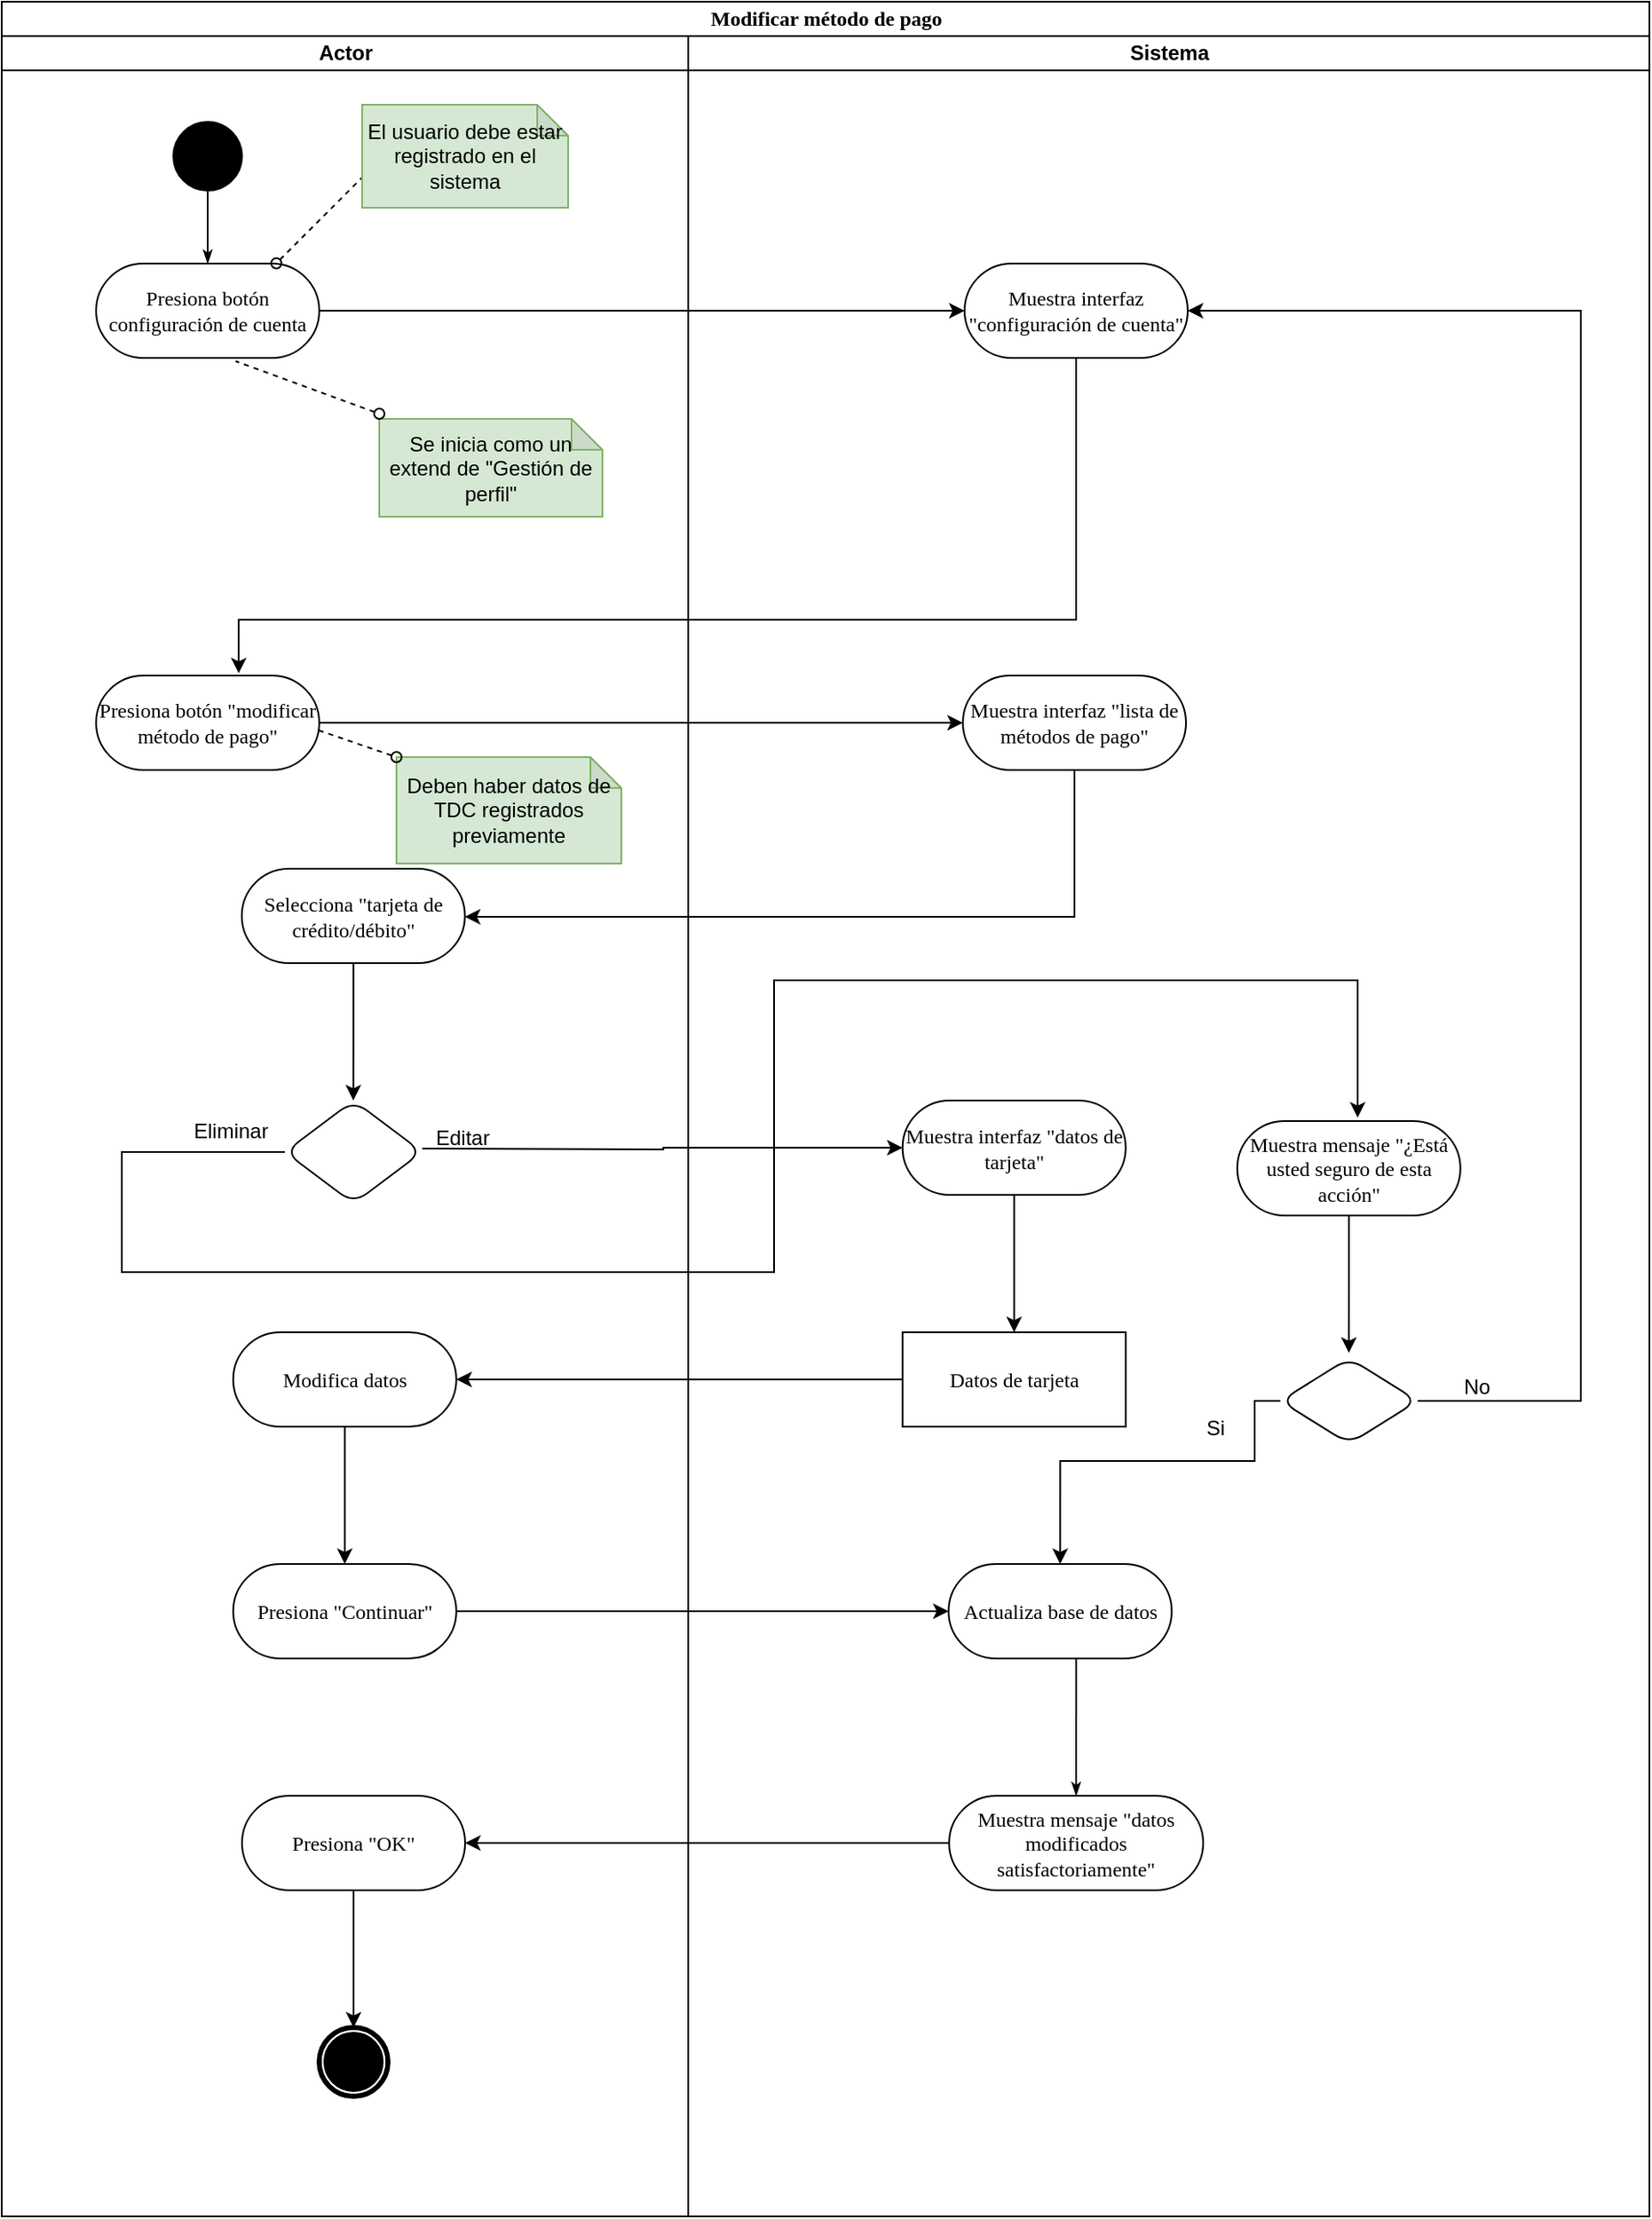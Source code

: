 <mxfile version="10.8.0" type="github"><diagram name="Page-1" id="0783ab3e-0a74-02c8-0abd-f7b4e66b4bec"><mxGraphModel dx="680" dy="396" grid="1" gridSize="10" guides="1" tooltips="1" connect="1" arrows="1" fold="1" page="1" pageScale="1" pageWidth="850" pageHeight="1100" background="#ffffff" math="0" shadow="0"><root><mxCell id="0"/><mxCell id="1" parent="0"/><mxCell id="1c1d494c118603dd-1" value="Modificar método de pago" style="swimlane;html=1;childLayout=stackLayout;startSize=20;rounded=0;shadow=0;comic=0;labelBackgroundColor=none;strokeColor=#000000;strokeWidth=1;fillColor=#ffffff;fontFamily=Verdana;fontSize=12;fontColor=#000000;align=center;" parent="1" vertex="1"><mxGeometry x="40" y="20" width="960" height="1290" as="geometry"/></mxCell><mxCell id="1c1d494c118603dd-2" value="Actor" style="swimlane;html=1;startSize=20;" parent="1c1d494c118603dd-1" vertex="1"><mxGeometry y="20" width="400" height="1270" as="geometry"/></mxCell><mxCell id="HF9L_Trw2du7t50zfgJ1-24" value="" style="edgeStyle=orthogonalEdgeStyle;rounded=0;orthogonalLoop=1;jettySize=auto;html=1;" edge="1" parent="1c1d494c118603dd-2" source="HF9L_Trw2du7t50zfgJ1-21"><mxGeometry relative="1" as="geometry"><mxPoint x="204.864" y="620" as="targetPoint"/></mxGeometry></mxCell><mxCell id="HF9L_Trw2du7t50zfgJ1-21" value="Selecciona &quot;tarjeta de crédito/débito&quot;" style="rounded=1;whiteSpace=wrap;html=1;shadow=0;comic=0;labelBackgroundColor=none;strokeColor=#000000;strokeWidth=1;fillColor=#ffffff;fontFamily=Verdana;fontSize=12;fontColor=#000000;align=center;arcSize=50;" vertex="1" parent="1c1d494c118603dd-2"><mxGeometry x="139.864" y="485" width="130" height="55" as="geometry"/></mxCell><mxCell id="HF9L_Trw2du7t50zfgJ1-32" value="" style="edgeStyle=orthogonalEdgeStyle;rounded=0;orthogonalLoop=1;jettySize=auto;html=1;" edge="1" parent="1c1d494c118603dd-2" source="HF9L_Trw2du7t50zfgJ1-29" target="HF9L_Trw2du7t50zfgJ1-31"><mxGeometry relative="1" as="geometry"/></mxCell><mxCell id="HF9L_Trw2du7t50zfgJ1-29" value="Modifica datos" style="rounded=1;whiteSpace=wrap;html=1;shadow=0;comic=0;labelBackgroundColor=none;strokeColor=#000000;strokeWidth=1;fillColor=#ffffff;fontFamily=Verdana;fontSize=12;fontColor=#000000;align=center;arcSize=50;" vertex="1" parent="1c1d494c118603dd-2"><mxGeometry x="134.864" y="755" width="130" height="55" as="geometry"/></mxCell><mxCell id="HF9L_Trw2du7t50zfgJ1-31" value="Presiona &quot;Continuar&quot;" style="rounded=1;whiteSpace=wrap;html=1;shadow=0;comic=0;labelBackgroundColor=none;strokeColor=#000000;strokeWidth=1;fillColor=#ffffff;fontFamily=Verdana;fontSize=12;fontColor=#000000;align=center;arcSize=50;" vertex="1" parent="1c1d494c118603dd-2"><mxGeometry x="134.864" y="890" width="130" height="55" as="geometry"/></mxCell><mxCell id="HF9L_Trw2du7t50zfgJ1-40" value="" style="edgeStyle=orthogonalEdgeStyle;rounded=0;orthogonalLoop=1;jettySize=auto;html=1;" edge="1" parent="1c1d494c118603dd-2" source="HF9L_Trw2du7t50zfgJ1-37"><mxGeometry relative="1" as="geometry"><mxPoint x="205" y="1160" as="targetPoint"/></mxGeometry></mxCell><mxCell id="HF9L_Trw2du7t50zfgJ1-37" value="Presiona &quot;OK&quot;" style="rounded=1;whiteSpace=wrap;html=1;shadow=0;comic=0;labelBackgroundColor=none;strokeColor=#000000;strokeWidth=1;fillColor=#ffffff;fontFamily=Verdana;fontSize=12;fontColor=#000000;align=center;arcSize=50;" vertex="1" parent="1c1d494c118603dd-2"><mxGeometry x="140" y="1025" width="130" height="55" as="geometry"/></mxCell><mxCell id="60571a20871a0731-5" value="" style="shape=mxgraph.bpmn.shape;html=1;verticalLabelPosition=bottom;labelBackgroundColor=#ffffff;verticalAlign=top;perimeter=ellipsePerimeter;outline=end;symbol=terminate;rounded=0;shadow=0;comic=0;strokeColor=#000000;strokeWidth=1;fillColor=#ffffff;fontFamily=Verdana;fontSize=12;fontColor=#000000;align=center;" parent="1c1d494c118603dd-2" vertex="1"><mxGeometry x="185" y="1160" width="40" height="40" as="geometry"/></mxCell><mxCell id="HF9L_Trw2du7t50zfgJ1-41" value="Deben haber datos de TDC registrados previamente" style="shape=note;whiteSpace=wrap;html=1;backgroundOutline=1;darkOpacity=0.05;size=18;fillColor=#d5e8d4;strokeColor=#82b366;" vertex="1" parent="1c1d494c118603dd-2"><mxGeometry x="230" y="420" width="131" height="62" as="geometry"/></mxCell><mxCell id="HF9L_Trw2du7t50zfgJ1-42" value="" style="endArrow=none;dashed=1;html=1;startArrow=oval;startFill=0;entryX=0.625;entryY=1.034;entryDx=0;entryDy=0;entryPerimeter=0;" edge="1" parent="1c1d494c118603dd-2"><mxGeometry width="50" height="50" relative="1" as="geometry"><mxPoint x="230" y="420" as="sourcePoint"/><mxPoint x="185" y="404.5" as="targetPoint"/><Array as="points"/></mxGeometry></mxCell><mxCell id="HF9L_Trw2du7t50zfgJ1-46" value="" style="edgeStyle=orthogonalEdgeStyle;rounded=0;orthogonalLoop=1;jettySize=auto;html=1;" edge="1" parent="1c1d494c118603dd-2" source="HF9L_Trw2du7t50zfgJ1-43"><mxGeometry relative="1" as="geometry"><mxPoint x="790" y="630" as="targetPoint"/><Array as="points"><mxPoint x="70" y="650"/><mxPoint x="70" y="720"/><mxPoint x="450" y="720"/><mxPoint x="450" y="550"/><mxPoint x="790" y="550"/></Array></mxGeometry></mxCell><mxCell id="HF9L_Trw2du7t50zfgJ1-43" value="" style="rhombus;whiteSpace=wrap;html=1;rounded=1;" vertex="1" parent="1c1d494c118603dd-2"><mxGeometry x="165" y="620" width="80" height="60" as="geometry"/></mxCell><mxCell id="HF9L_Trw2du7t50zfgJ1-47" value="Eliminar" style="text;html=1;resizable=0;points=[];autosize=1;align=left;verticalAlign=top;spacingTop=-4;" vertex="1" parent="1c1d494c118603dd-2"><mxGeometry x="110" y="627.5" width="60" height="20" as="geometry"/></mxCell><mxCell id="1c1d494c118603dd-4" value="Sistema" style="swimlane;html=1;startSize=20;" parent="1c1d494c118603dd-1" vertex="1"><mxGeometry x="400" y="20" width="560" height="1270" as="geometry"/></mxCell><mxCell id="1c1d494c118603dd-45" style="edgeStyle=none;rounded=0;html=1;labelBackgroundColor=none;startArrow=none;startFill=0;startSize=5;endArrow=classicThin;endFill=1;endSize=5;jettySize=auto;orthogonalLoop=1;strokeColor=#000000;strokeWidth=1;fontFamily=Verdana;fontSize=12;fontColor=#000000;entryX=0.5;entryY=0;entryDx=0;entryDy=0;exitX=0.572;exitY=0.545;exitDx=0;exitDy=0;exitPerimeter=0;" parent="1c1d494c118603dd-4" source="HF9L_Trw2du7t50zfgJ1-33" target="HF9L_Trw2du7t50zfgJ1-35" edge="1"><mxGeometry relative="1" as="geometry"><mxPoint x="66" y="950" as="sourcePoint"/></mxGeometry></mxCell><mxCell id="HF9L_Trw2du7t50zfgJ1-19" value="Muestra interfaz &quot;lista de métodos de pago&quot;" style="rounded=1;whiteSpace=wrap;html=1;shadow=0;comic=0;labelBackgroundColor=none;strokeColor=#000000;strokeWidth=1;fillColor=#ffffff;fontFamily=Verdana;fontSize=12;fontColor=#000000;align=center;arcSize=50;" vertex="1" parent="1c1d494c118603dd-4"><mxGeometry x="160" y="372.5" width="130" height="55" as="geometry"/></mxCell><mxCell id="HF9L_Trw2du7t50zfgJ1-28" value="" style="edgeStyle=orthogonalEdgeStyle;rounded=0;orthogonalLoop=1;jettySize=auto;html=1;" edge="1" parent="1c1d494c118603dd-4" source="HF9L_Trw2du7t50zfgJ1-25" target="HF9L_Trw2du7t50zfgJ1-27"><mxGeometry relative="1" as="geometry"/></mxCell><mxCell id="HF9L_Trw2du7t50zfgJ1-25" value="Muestra interfaz &quot;datos de tarjeta&quot;" style="rounded=1;whiteSpace=wrap;html=1;shadow=0;comic=0;labelBackgroundColor=none;strokeColor=#000000;strokeWidth=1;fillColor=#ffffff;fontFamily=Verdana;fontSize=12;fontColor=#000000;align=center;arcSize=50;" vertex="1" parent="1c1d494c118603dd-4"><mxGeometry x="124.864" y="620" width="130" height="55" as="geometry"/></mxCell><mxCell id="HF9L_Trw2du7t50zfgJ1-27" value="Datos de tarjeta" style="rounded=0;whiteSpace=wrap;html=1;shadow=0;comic=0;labelBackgroundColor=none;strokeColor=#000000;strokeWidth=1;fillColor=#ffffff;fontFamily=Verdana;fontSize=12;fontColor=#000000;align=center;arcSize=50;" vertex="1" parent="1c1d494c118603dd-4"><mxGeometry x="124.864" y="755" width="130" height="55" as="geometry"/></mxCell><mxCell id="HF9L_Trw2du7t50zfgJ1-33" value="Actualiza base de datos" style="rounded=1;whiteSpace=wrap;html=1;shadow=0;comic=0;labelBackgroundColor=none;strokeColor=#000000;strokeWidth=1;fillColor=#ffffff;fontFamily=Verdana;fontSize=12;fontColor=#000000;align=center;arcSize=50;" vertex="1" parent="1c1d494c118603dd-4"><mxGeometry x="151.682" y="890" width="130" height="55" as="geometry"/></mxCell><mxCell id="HF9L_Trw2du7t50zfgJ1-35" value="Muestra mensaje &quot;datos modificados satisfactoriamente&quot;" style="rounded=1;whiteSpace=wrap;html=1;shadow=0;comic=0;labelBackgroundColor=none;strokeColor=#000000;strokeWidth=1;fillColor=#ffffff;fontFamily=Verdana;fontSize=12;fontColor=#000000;align=center;arcSize=50;" vertex="1" parent="1c1d494c118603dd-4"><mxGeometry x="152" y="1025" width="148" height="55" as="geometry"/></mxCell><mxCell id="HF9L_Trw2du7t50zfgJ1-50" value="" style="edgeStyle=orthogonalEdgeStyle;rounded=0;orthogonalLoop=1;jettySize=auto;html=1;" edge="1" parent="1c1d494c118603dd-4" source="HF9L_Trw2du7t50zfgJ1-48"><mxGeometry relative="1" as="geometry"><mxPoint x="384.864" y="767" as="targetPoint"/></mxGeometry></mxCell><mxCell id="HF9L_Trw2du7t50zfgJ1-48" value="Muestra mensaje &quot;¿Está usted seguro de esta acción&quot;" style="rounded=1;whiteSpace=wrap;html=1;shadow=0;comic=0;labelBackgroundColor=none;strokeColor=#000000;strokeWidth=1;fillColor=#ffffff;fontFamily=Verdana;fontSize=12;fontColor=#000000;align=center;arcSize=50;" vertex="1" parent="1c1d494c118603dd-4"><mxGeometry x="319.864" y="632" width="130" height="55" as="geometry"/></mxCell><mxCell id="HF9L_Trw2du7t50zfgJ1-53" value="" style="edgeStyle=orthogonalEdgeStyle;rounded=0;orthogonalLoop=1;jettySize=auto;html=1;entryX=1;entryY=0.5;entryDx=0;entryDy=0;" edge="1" parent="1c1d494c118603dd-4" source="HF9L_Trw2du7t50zfgJ1-51" target="HF9L_Trw2du7t50zfgJ1-54"><mxGeometry relative="1" as="geometry"><mxPoint x="500" y="410" as="targetPoint"/><Array as="points"><mxPoint x="520" y="795"/><mxPoint x="520" y="160"/></Array></mxGeometry></mxCell><mxCell id="HF9L_Trw2du7t50zfgJ1-60" value="" style="edgeStyle=orthogonalEdgeStyle;rounded=0;orthogonalLoop=1;jettySize=auto;html=1;entryX=0.5;entryY=0;entryDx=0;entryDy=0;" edge="1" parent="1c1d494c118603dd-4" source="HF9L_Trw2du7t50zfgJ1-51" target="HF9L_Trw2du7t50zfgJ1-33"><mxGeometry relative="1" as="geometry"><mxPoint x="300" y="890" as="targetPoint"/><Array as="points"><mxPoint x="330" y="795"/><mxPoint x="330" y="830"/><mxPoint x="217" y="830"/></Array></mxGeometry></mxCell><mxCell id="HF9L_Trw2du7t50zfgJ1-51" value="" style="rhombus;whiteSpace=wrap;html=1;rounded=1;" vertex="1" parent="1c1d494c118603dd-4"><mxGeometry x="345" y="770" width="80" height="50" as="geometry"/></mxCell><mxCell id="HF9L_Trw2du7t50zfgJ1-54" value="Muestra interfaz &quot;configuración de cuenta&quot;" style="rounded=1;whiteSpace=wrap;html=1;shadow=0;comic=0;labelBackgroundColor=none;strokeColor=#000000;strokeWidth=1;fillColor=#ffffff;fontFamily=Verdana;fontSize=12;fontColor=#000000;align=center;arcSize=50;" vertex="1" parent="1c1d494c118603dd-4"><mxGeometry x="161" y="132.5" width="130" height="55" as="geometry"/></mxCell><mxCell id="HF9L_Trw2du7t50zfgJ1-22" value="" style="edgeStyle=orthogonalEdgeStyle;rounded=0;orthogonalLoop=1;jettySize=auto;html=1;" edge="1" parent="1c1d494c118603dd-1" source="HF9L_Trw2du7t50zfgJ1-19" target="HF9L_Trw2du7t50zfgJ1-21"><mxGeometry relative="1" as="geometry"><Array as="points"><mxPoint x="625" y="533"/></Array></mxGeometry></mxCell><mxCell id="HF9L_Trw2du7t50zfgJ1-26" value="" style="edgeStyle=orthogonalEdgeStyle;rounded=0;orthogonalLoop=1;jettySize=auto;html=1;" edge="1" parent="1c1d494c118603dd-1" target="HF9L_Trw2du7t50zfgJ1-25"><mxGeometry relative="1" as="geometry"><mxPoint x="245" y="668" as="sourcePoint"/></mxGeometry></mxCell><mxCell id="HF9L_Trw2du7t50zfgJ1-30" value="" style="edgeStyle=orthogonalEdgeStyle;rounded=0;orthogonalLoop=1;jettySize=auto;html=1;" edge="1" parent="1c1d494c118603dd-1" source="HF9L_Trw2du7t50zfgJ1-27" target="HF9L_Trw2du7t50zfgJ1-29"><mxGeometry relative="1" as="geometry"/></mxCell><mxCell id="HF9L_Trw2du7t50zfgJ1-34" value="" style="edgeStyle=orthogonalEdgeStyle;rounded=0;orthogonalLoop=1;jettySize=auto;html=1;" edge="1" parent="1c1d494c118603dd-1" source="HF9L_Trw2du7t50zfgJ1-31" target="HF9L_Trw2du7t50zfgJ1-33"><mxGeometry relative="1" as="geometry"/></mxCell><mxCell id="HF9L_Trw2du7t50zfgJ1-38" value="" style="edgeStyle=orthogonalEdgeStyle;rounded=0;orthogonalLoop=1;jettySize=auto;html=1;" edge="1" parent="1c1d494c118603dd-1" source="HF9L_Trw2du7t50zfgJ1-35" target="HF9L_Trw2du7t50zfgJ1-37"><mxGeometry relative="1" as="geometry"/></mxCell><mxCell id="HF9L_Trw2du7t50zfgJ1-10" value="" style="ellipse;whiteSpace=wrap;html=1;rounded=0;shadow=0;comic=0;labelBackgroundColor=none;strokeColor=#000000;strokeWidth=1;fillColor=#000000;fontFamily=Verdana;fontSize=12;fontColor=#000000;align=center;" vertex="1" parent="1"><mxGeometry x="140" y="90" width="40" height="40" as="geometry"/></mxCell><mxCell id="HF9L_Trw2du7t50zfgJ1-55" value="" style="edgeStyle=orthogonalEdgeStyle;rounded=0;orthogonalLoop=1;jettySize=auto;html=1;" edge="1" parent="1" source="HF9L_Trw2du7t50zfgJ1-12" target="HF9L_Trw2du7t50zfgJ1-54"><mxGeometry relative="1" as="geometry"/></mxCell><mxCell id="HF9L_Trw2du7t50zfgJ1-12" value="Presiona botón configuración de cuenta" style="rounded=1;whiteSpace=wrap;html=1;shadow=0;comic=0;labelBackgroundColor=none;strokeColor=#000000;strokeWidth=1;fillColor=#ffffff;fontFamily=Verdana;fontSize=12;fontColor=#000000;align=center;arcSize=50;" vertex="1" parent="1"><mxGeometry x="95" y="172.5" width="130" height="55" as="geometry"/></mxCell><mxCell id="HF9L_Trw2du7t50zfgJ1-13" style="edgeStyle=orthogonalEdgeStyle;rounded=0;html=1;labelBackgroundColor=none;startArrow=none;startFill=0;startSize=5;endArrow=classicThin;endFill=1;endSize=5;jettySize=auto;orthogonalLoop=1;strokeColor=#000000;strokeWidth=1;fontFamily=Verdana;fontSize=12;fontColor=#000000;" edge="1" parent="1" source="HF9L_Trw2du7t50zfgJ1-10" target="HF9L_Trw2du7t50zfgJ1-12"><mxGeometry relative="1" as="geometry"/></mxCell><mxCell id="HF9L_Trw2du7t50zfgJ1-14" value="" style="endArrow=none;dashed=1;html=1;startArrow=oval;startFill=0;" edge="1" parent="1"><mxGeometry width="50" height="50" relative="1" as="geometry"><mxPoint x="200" y="172.364" as="sourcePoint"/><mxPoint x="250" y="122.364" as="targetPoint"/></mxGeometry></mxCell><mxCell id="HF9L_Trw2du7t50zfgJ1-15" value="El usuario debe estar registrado en el sistema" style="shape=note;whiteSpace=wrap;html=1;backgroundOutline=1;darkOpacity=0.05;size=18;fillColor=#d5e8d4;strokeColor=#82b366;" vertex="1" parent="1"><mxGeometry x="250" y="80" width="120" height="60" as="geometry"/></mxCell><mxCell id="HF9L_Trw2du7t50zfgJ1-16" value="Se inicia como un extend de &quot;Gestión de perfil&quot;" style="shape=note;whiteSpace=wrap;html=1;backgroundOutline=1;darkOpacity=0.05;size=18;fillColor=#d5e8d4;strokeColor=#82b366;" vertex="1" parent="1"><mxGeometry x="260" y="263" width="130" height="57" as="geometry"/></mxCell><mxCell id="HF9L_Trw2du7t50zfgJ1-20" value="" style="edgeStyle=orthogonalEdgeStyle;rounded=0;orthogonalLoop=1;jettySize=auto;html=1;" edge="1" parent="1" source="HF9L_Trw2du7t50zfgJ1-17" target="HF9L_Trw2du7t50zfgJ1-19"><mxGeometry relative="1" as="geometry"/></mxCell><mxCell id="HF9L_Trw2du7t50zfgJ1-17" value="Presiona botón &quot;modificar método de pago&quot;" style="rounded=1;whiteSpace=wrap;html=1;shadow=0;comic=0;labelBackgroundColor=none;strokeColor=#000000;strokeWidth=1;fillColor=#ffffff;fontFamily=Verdana;fontSize=12;fontColor=#000000;align=center;arcSize=50;" vertex="1" parent="1"><mxGeometry x="95" y="412.5" width="130" height="55" as="geometry"/></mxCell><mxCell id="HF9L_Trw2du7t50zfgJ1-18" value="" style="endArrow=none;dashed=1;html=1;startArrow=oval;startFill=0;entryX=0.625;entryY=1.034;entryDx=0;entryDy=0;entryPerimeter=0;" edge="1" parent="1" target="HF9L_Trw2du7t50zfgJ1-12"><mxGeometry width="50" height="50" relative="1" as="geometry"><mxPoint x="260" y="260" as="sourcePoint"/><mxPoint x="260" y="132.364" as="targetPoint"/><Array as="points"/></mxGeometry></mxCell><mxCell id="HF9L_Trw2du7t50zfgJ1-44" value="Editar" style="text;html=1;resizable=0;points=[];autosize=1;align=left;verticalAlign=top;spacingTop=-4;" vertex="1" parent="1"><mxGeometry x="291" y="672" width="50" height="20" as="geometry"/></mxCell><mxCell id="HF9L_Trw2du7t50zfgJ1-57" value="" style="edgeStyle=orthogonalEdgeStyle;rounded=0;orthogonalLoop=1;jettySize=auto;html=1;entryX=0.639;entryY=-0.024;entryDx=0;entryDy=0;entryPerimeter=0;" edge="1" parent="1" source="HF9L_Trw2du7t50zfgJ1-54" target="HF9L_Trw2du7t50zfgJ1-17"><mxGeometry relative="1" as="geometry"><mxPoint x="666" y="307.5" as="targetPoint"/><Array as="points"><mxPoint x="666" y="380"/><mxPoint x="178" y="380"/></Array></mxGeometry></mxCell><mxCell id="HF9L_Trw2du7t50zfgJ1-58" value="No" style="text;html=1;resizable=0;points=[];autosize=1;align=left;verticalAlign=top;spacingTop=-4;" vertex="1" parent="1"><mxGeometry x="890" y="817" width="30" height="20" as="geometry"/></mxCell><mxCell id="HF9L_Trw2du7t50zfgJ1-62" value="Si" style="text;html=1;resizable=0;points=[];autosize=1;align=left;verticalAlign=top;spacingTop=-4;" vertex="1" parent="1"><mxGeometry x="740" y="841" width="30" height="20" as="geometry"/></mxCell></root></mxGraphModel></diagram></mxfile>